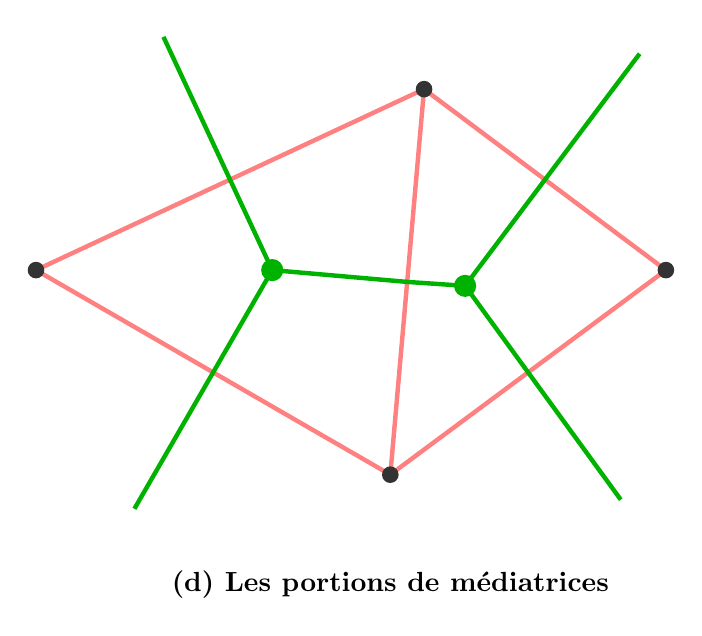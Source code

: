 \begin{tikzpicture}[scale=1]

\begin{scope}[xshift=14cm]
\coordinate (O1) at (0,0);
\coordinate (A) at (180:3);
\coordinate (B) at (-60:3);
\coordinate (C) at (50:3);
\coordinate (D) at (5,0);

% Second cercle à la main
\coordinate (O2) at (2.45,-0.2);


%\draw[gray!50,thick] (O1) circle (3);
%\def\r{2.58}
%\draw[gray!50,thick] (O2) circle (\r);

%\fill[green!50!red!10] (O1) -- ++(65:2.2) -- ++(2,0) -- ++(0,-5.0) -- (-75:3.2) -- cycle ;


\draw[red!50, ultra thick] (A) -- (B) -- (D) -- (C) -- cycle;
\draw[red!50, ultra thick] (B) -- (C);


\draw[green!70!black, ultra thick] (O1)  -- ($(A)!0.5!(B)$) -- ([turn]0:2) node (c){};
\draw[green!70!black, ultra thick] (O1)  -- ($(A)!0.5!(C)$) -- ([turn]0:2) node (b){};
\draw[green!70!black, ultra thick] (O1)  -- ($(B)!0.5!(C)$) -- (O2);
\draw[green!70!black, ultra thick] (O2)  -- ($(B)!0.5!(D)$) -- ([turn]0:2) node (cc){};
\draw[green!70!black, ultra thick] (O2)  -- ($(C)!0.5!(D)$) -- ([turn]0:2) node (bb){};

\foreach \P in {A,B,C,D} {
  \fill[black!80] (\P) circle (3pt);
}

\foreach \P in {O1,O2} {
  \fill[green!70!black] (\P) circle (4pt);
}

\node at (1.5,-4) {\bf (d) Les portions de médiatrices};
\end{scope}

\end{tikzpicture}